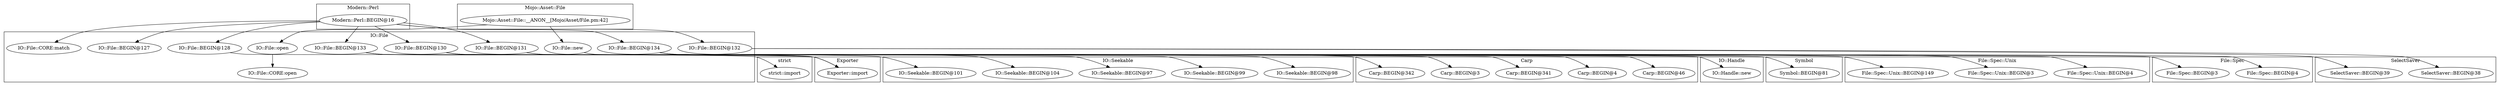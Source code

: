 digraph {
graph [overlap=false]
subgraph cluster_Symbol {
	label="Symbol";
	"Symbol::BEGIN@81";
}
subgraph cluster_IO_File {
	label="IO::File";
	"IO::File::BEGIN@128";
	"IO::File::BEGIN@133";
	"IO::File::BEGIN@130";
	"IO::File::CORE:match";
	"IO::File::new";
	"IO::File::BEGIN@131";
	"IO::File::CORE:open";
	"IO::File::BEGIN@134";
	"IO::File::BEGIN@132";
	"IO::File::open";
	"IO::File::BEGIN@127";
}
subgraph cluster_strict {
	label="strict";
	"strict::import";
}
subgraph cluster_IO_Handle {
	label="IO::Handle";
	"IO::Handle::new";
}
subgraph cluster_Exporter {
	label="Exporter";
	"Exporter::import";
}
subgraph cluster_Carp {
	label="Carp";
	"Carp::BEGIN@46";
	"Carp::BEGIN@4";
	"Carp::BEGIN@341";
	"Carp::BEGIN@3";
	"Carp::BEGIN@342";
}
subgraph cluster_SelectSaver {
	label="SelectSaver";
	"SelectSaver::BEGIN@38";
	"SelectSaver::BEGIN@39";
}
subgraph cluster_IO_Seekable {
	label="IO::Seekable";
	"IO::Seekable::BEGIN@98";
	"IO::Seekable::BEGIN@99";
	"IO::Seekable::BEGIN@97";
	"IO::Seekable::BEGIN@104";
	"IO::Seekable::BEGIN@101";
}
subgraph cluster_File_Spec_Unix {
	label="File::Spec::Unix";
	"File::Spec::Unix::BEGIN@4";
	"File::Spec::Unix::BEGIN@3";
	"File::Spec::Unix::BEGIN@149";
}
subgraph cluster_File_Spec {
	label="File::Spec";
	"File::Spec::BEGIN@4";
	"File::Spec::BEGIN@3";
}
subgraph cluster_Modern_Perl {
	label="Modern::Perl";
	"Modern::Perl::BEGIN@16";
}
subgraph cluster_Mojo_Asset_File {
	label="Mojo::Asset::File";
	"Mojo::Asset::File::__ANON__[Mojo/Asset/File.pm:42]";
}
"IO::File::BEGIN@134" -> "File::Spec::Unix::BEGIN@149";
"IO::File::BEGIN@131" -> "Exporter::import";
"IO::File::BEGIN@130" -> "Exporter::import";
"IO::File::BEGIN@133" -> "Exporter::import";
"IO::File::BEGIN@130" -> "Carp::BEGIN@342";
"Modern::Perl::BEGIN@16" -> "IO::File::BEGIN@134";
"Modern::Perl::BEGIN@16" -> "IO::File::BEGIN@131";
"IO::File::BEGIN@134" -> "File::Spec::Unix::BEGIN@3";
"Mojo::Asset::File::__ANON__[Mojo/Asset/File.pm:42]" -> "IO::File::open";
"IO::File::BEGIN@134" -> "File::Spec::BEGIN@4";
"IO::File::BEGIN@132" -> "SelectSaver::BEGIN@39";
"IO::File::open" -> "IO::File::CORE:open";
"IO::File::BEGIN@130" -> "Carp::BEGIN@46";
"Modern::Perl::BEGIN@16" -> "IO::File::BEGIN@132";
"Modern::Perl::BEGIN@16" -> "IO::File::BEGIN@127";
"IO::File::BEGIN@130" -> "Carp::BEGIN@4";
"Modern::Perl::BEGIN@16" -> "IO::File::BEGIN@130";
"IO::File::BEGIN@130" -> "Carp::BEGIN@341";
"IO::File::BEGIN@131" -> "Symbol::BEGIN@81";
"IO::File::BEGIN@133" -> "IO::Seekable::BEGIN@98";
"Modern::Perl::BEGIN@16" -> "IO::File::BEGIN@128";
"IO::File::new" -> "IO::Handle::new";
"IO::File::BEGIN@133" -> "IO::Seekable::BEGIN@97";
"IO::File::BEGIN@133" -> "IO::Seekable::BEGIN@104";
"IO::File::BEGIN@130" -> "Carp::BEGIN@3";
"IO::File::BEGIN@133" -> "IO::Seekable::BEGIN@101";
"Mojo::Asset::File::__ANON__[Mojo/Asset/File.pm:42]" -> "IO::File::new";
"IO::File::BEGIN@132" -> "SelectSaver::BEGIN@38";
"Modern::Perl::BEGIN@16" -> "IO::File::BEGIN@133";
"IO::File::BEGIN@134" -> "File::Spec::BEGIN@3";
"Modern::Perl::BEGIN@16" -> "IO::File::CORE:match";
"IO::File::BEGIN@133" -> "IO::Seekable::BEGIN@99";
"IO::File::BEGIN@134" -> "File::Spec::Unix::BEGIN@4";
"IO::File::BEGIN@128" -> "strict::import";
}
